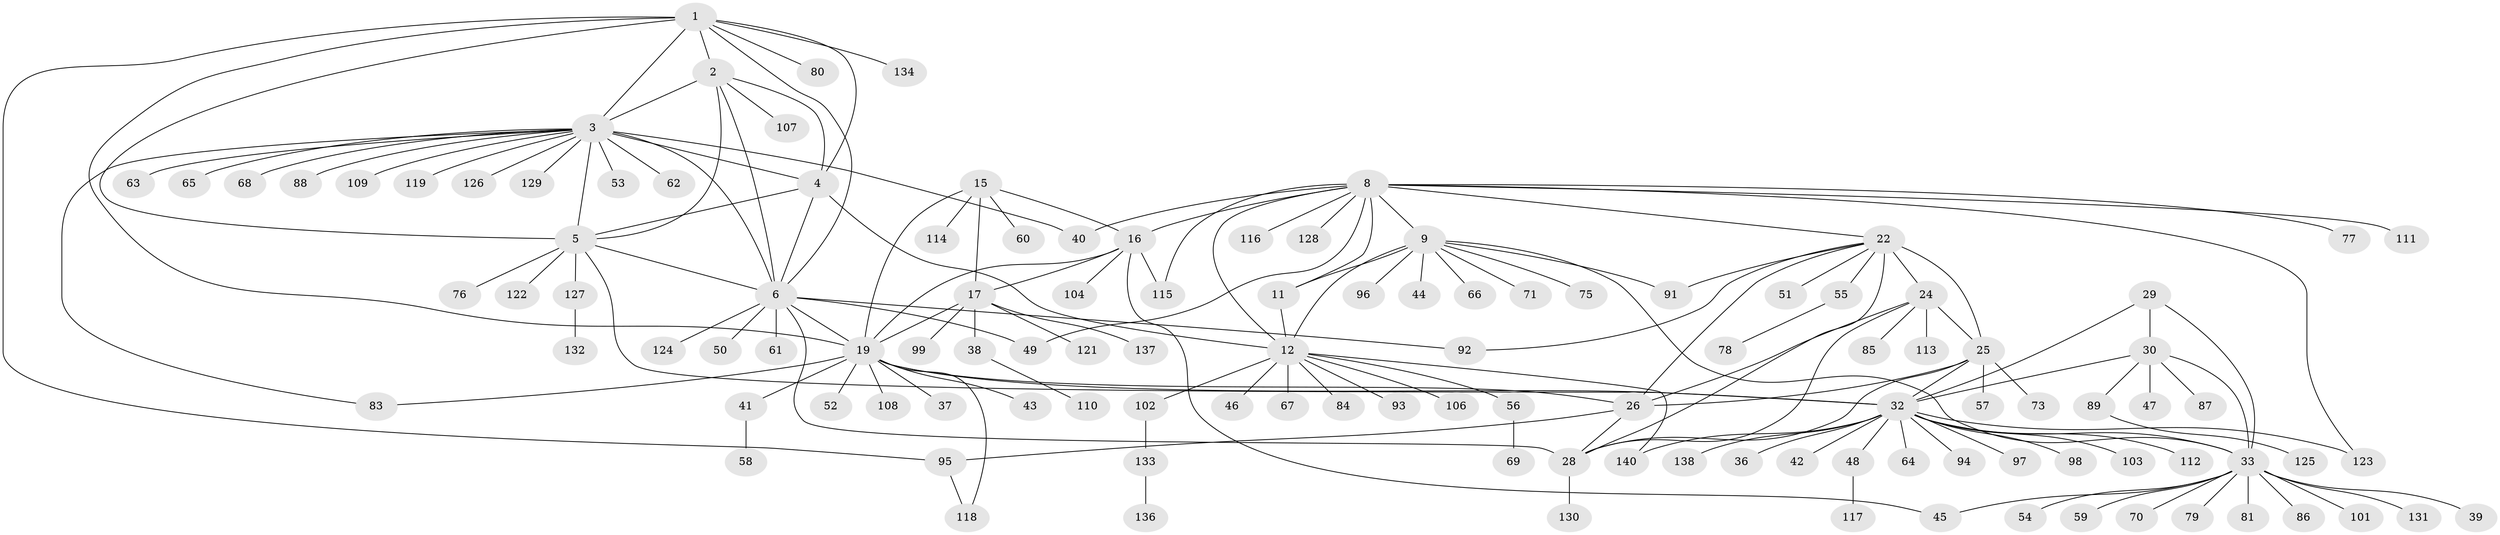 // original degree distribution, {11: 0.04285714285714286, 7: 0.05714285714285714, 12: 0.02142857142857143, 13: 0.014285714285714285, 9: 0.02857142857142857, 10: 0.02142857142857143, 6: 0.02857142857142857, 15: 0.007142857142857143, 8: 0.02142857142857143, 21: 0.007142857142857143, 1: 0.5857142857142857, 2: 0.15, 3: 0.014285714285714285}
// Generated by graph-tools (version 1.1) at 2025/42/03/06/25 10:42:10]
// undirected, 119 vertices, 161 edges
graph export_dot {
graph [start="1"]
  node [color=gray90,style=filled];
  1 [super="+72"];
  2;
  3 [super="+7"];
  4;
  5 [super="+74"];
  6 [super="+105"];
  8 [super="+14"];
  9 [super="+10"];
  11;
  12 [super="+13"];
  15 [super="+20"];
  16 [super="+100"];
  17 [super="+18"];
  19 [super="+21"];
  22 [super="+23"];
  24;
  25 [super="+27"];
  26;
  28 [super="+120"];
  29 [super="+90"];
  30 [super="+31"];
  32 [super="+35"];
  33 [super="+34"];
  36;
  37;
  38;
  39;
  40;
  41;
  42;
  43;
  44 [super="+82"];
  45;
  46;
  47;
  48;
  49;
  50;
  51;
  52;
  53;
  54;
  55;
  56;
  57 [super="+139"];
  58;
  59;
  60;
  61;
  62;
  63;
  64;
  65;
  66;
  67;
  68;
  69;
  70;
  71;
  73;
  75;
  76;
  77;
  78;
  79;
  80;
  81;
  83;
  84;
  85;
  86;
  87;
  88;
  89;
  91;
  92 [super="+135"];
  93;
  94;
  95;
  96;
  97;
  98;
  99;
  101;
  102;
  103;
  104;
  106;
  107;
  108;
  109;
  110;
  111;
  112;
  113;
  114;
  115;
  116;
  117;
  118;
  119;
  121;
  122;
  123;
  124;
  125;
  126;
  127;
  128;
  129;
  130;
  131;
  132;
  133;
  134;
  136;
  137;
  138;
  140;
  1 -- 2;
  1 -- 3 [weight=2];
  1 -- 4;
  1 -- 5;
  1 -- 6;
  1 -- 19;
  1 -- 80;
  1 -- 95;
  1 -- 134;
  2 -- 3 [weight=2];
  2 -- 4;
  2 -- 5;
  2 -- 6;
  2 -- 107;
  3 -- 4 [weight=2];
  3 -- 5 [weight=2];
  3 -- 6 [weight=2];
  3 -- 40;
  3 -- 68;
  3 -- 88;
  3 -- 109;
  3 -- 126;
  3 -- 129;
  3 -- 65;
  3 -- 83;
  3 -- 53;
  3 -- 119;
  3 -- 62;
  3 -- 63;
  4 -- 5;
  4 -- 6;
  4 -- 12;
  5 -- 6;
  5 -- 32;
  5 -- 76;
  5 -- 122;
  5 -- 127;
  6 -- 28;
  6 -- 49;
  6 -- 50;
  6 -- 61;
  6 -- 92;
  6 -- 124;
  6 -- 19;
  8 -- 9 [weight=4];
  8 -- 11 [weight=2];
  8 -- 12 [weight=4];
  8 -- 111;
  8 -- 128;
  8 -- 40;
  8 -- 77;
  8 -- 16;
  8 -- 49;
  8 -- 115;
  8 -- 116;
  8 -- 123;
  8 -- 22;
  9 -- 11 [weight=2];
  9 -- 12 [weight=4];
  9 -- 44;
  9 -- 71;
  9 -- 75;
  9 -- 96;
  9 -- 33;
  9 -- 66;
  9 -- 91;
  11 -- 12 [weight=2];
  12 -- 56;
  12 -- 93;
  12 -- 106;
  12 -- 67;
  12 -- 102;
  12 -- 140;
  12 -- 46;
  12 -- 84;
  15 -- 16 [weight=2];
  15 -- 17 [weight=4];
  15 -- 19 [weight=4];
  15 -- 114;
  15 -- 60;
  16 -- 17 [weight=2];
  16 -- 19 [weight=2];
  16 -- 45;
  16 -- 104;
  16 -- 115;
  17 -- 19 [weight=4];
  17 -- 99;
  17 -- 38;
  17 -- 137;
  17 -- 121;
  19 -- 32;
  19 -- 83;
  19 -- 108;
  19 -- 37;
  19 -- 41;
  19 -- 43;
  19 -- 52;
  19 -- 118;
  19 -- 26;
  22 -- 24 [weight=2];
  22 -- 25 [weight=4];
  22 -- 26 [weight=2];
  22 -- 28 [weight=2];
  22 -- 51;
  22 -- 55;
  22 -- 91;
  22 -- 92;
  24 -- 25 [weight=2];
  24 -- 26;
  24 -- 28;
  24 -- 85;
  24 -- 113;
  25 -- 26 [weight=2];
  25 -- 28 [weight=2];
  25 -- 32;
  25 -- 73;
  25 -- 57;
  26 -- 28;
  26 -- 95;
  28 -- 130;
  29 -- 30 [weight=2];
  29 -- 32 [weight=2];
  29 -- 33 [weight=2];
  30 -- 32 [weight=4];
  30 -- 33 [weight=4];
  30 -- 47;
  30 -- 87;
  30 -- 89;
  32 -- 33 [weight=4];
  32 -- 36;
  32 -- 42;
  32 -- 48;
  32 -- 64;
  32 -- 94;
  32 -- 97;
  32 -- 98;
  32 -- 103;
  32 -- 112;
  32 -- 123;
  32 -- 138;
  32 -- 140;
  33 -- 45;
  33 -- 59;
  33 -- 86;
  33 -- 101;
  33 -- 131;
  33 -- 70;
  33 -- 39;
  33 -- 79;
  33 -- 81;
  33 -- 54;
  38 -- 110;
  41 -- 58;
  48 -- 117;
  55 -- 78;
  56 -- 69;
  89 -- 125;
  95 -- 118;
  102 -- 133;
  127 -- 132;
  133 -- 136;
}
